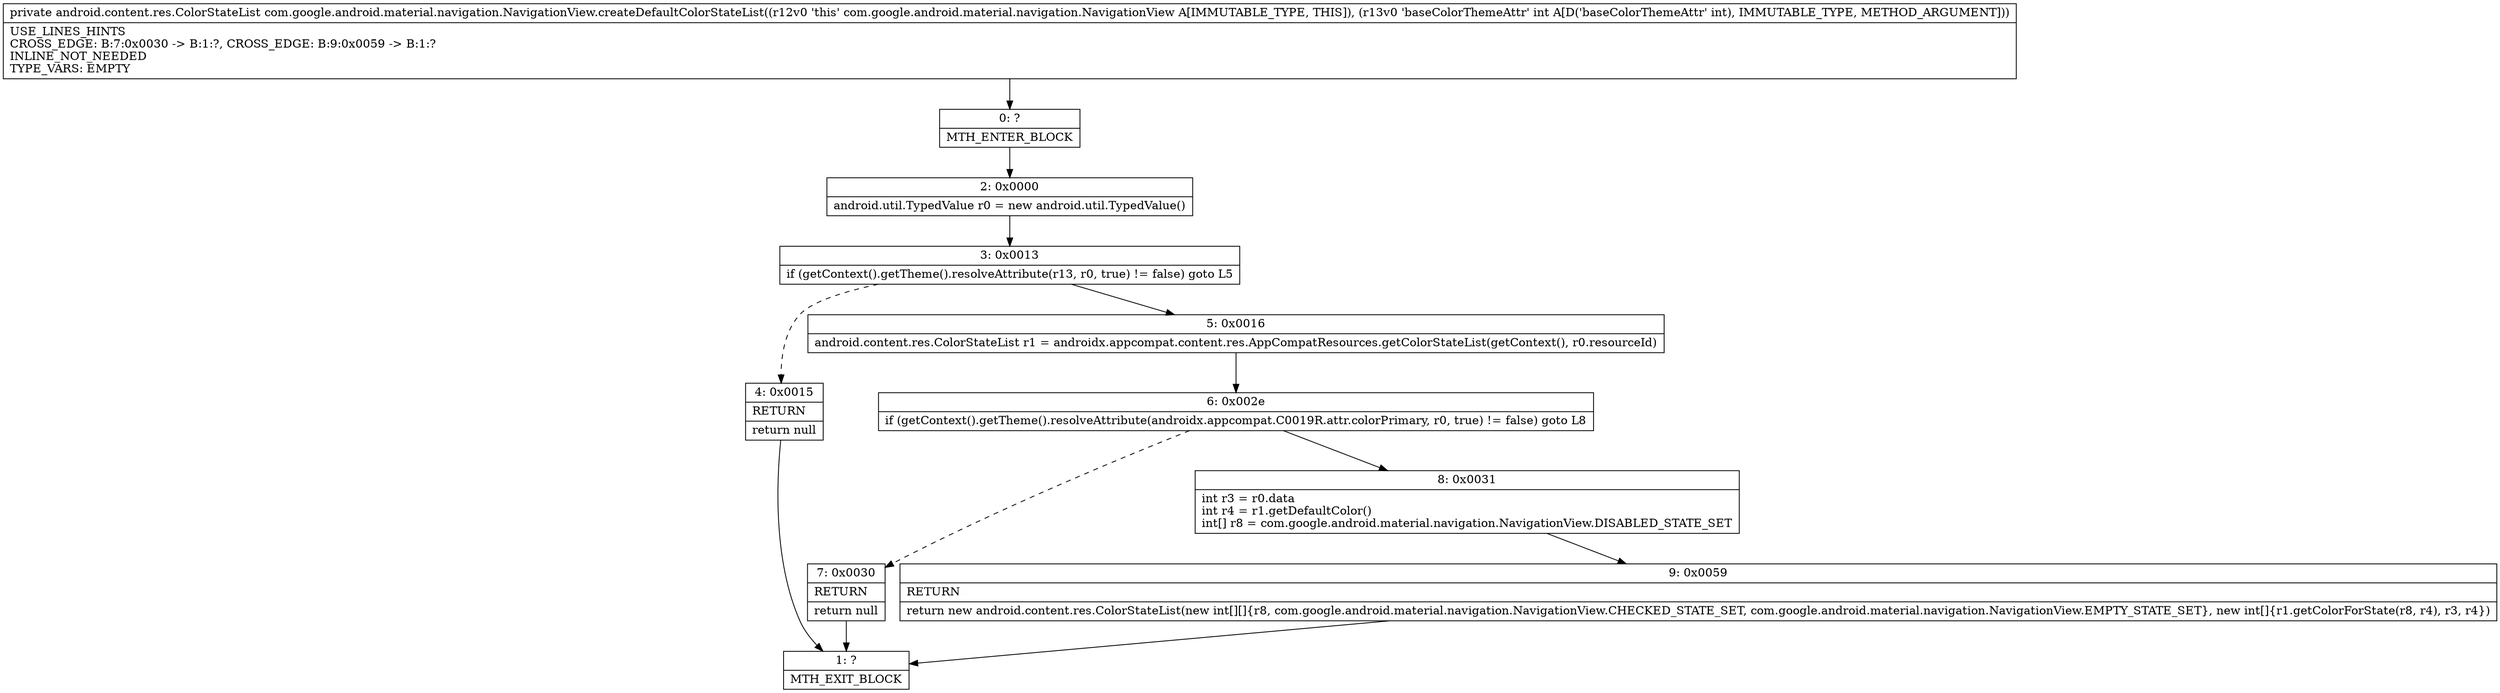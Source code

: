 digraph "CFG forcom.google.android.material.navigation.NavigationView.createDefaultColorStateList(I)Landroid\/content\/res\/ColorStateList;" {
Node_0 [shape=record,label="{0\:\ ?|MTH_ENTER_BLOCK\l}"];
Node_2 [shape=record,label="{2\:\ 0x0000|android.util.TypedValue r0 = new android.util.TypedValue()\l}"];
Node_3 [shape=record,label="{3\:\ 0x0013|if (getContext().getTheme().resolveAttribute(r13, r0, true) != false) goto L5\l}"];
Node_4 [shape=record,label="{4\:\ 0x0015|RETURN\l|return null\l}"];
Node_1 [shape=record,label="{1\:\ ?|MTH_EXIT_BLOCK\l}"];
Node_5 [shape=record,label="{5\:\ 0x0016|android.content.res.ColorStateList r1 = androidx.appcompat.content.res.AppCompatResources.getColorStateList(getContext(), r0.resourceId)\l}"];
Node_6 [shape=record,label="{6\:\ 0x002e|if (getContext().getTheme().resolveAttribute(androidx.appcompat.C0019R.attr.colorPrimary, r0, true) != false) goto L8\l}"];
Node_7 [shape=record,label="{7\:\ 0x0030|RETURN\l|return null\l}"];
Node_8 [shape=record,label="{8\:\ 0x0031|int r3 = r0.data\lint r4 = r1.getDefaultColor()\lint[] r8 = com.google.android.material.navigation.NavigationView.DISABLED_STATE_SET\l}"];
Node_9 [shape=record,label="{9\:\ 0x0059|RETURN\l|return new android.content.res.ColorStateList(new int[][]\{r8, com.google.android.material.navigation.NavigationView.CHECKED_STATE_SET, com.google.android.material.navigation.NavigationView.EMPTY_STATE_SET\}, new int[]\{r1.getColorForState(r8, r4), r3, r4\})\l}"];
MethodNode[shape=record,label="{private android.content.res.ColorStateList com.google.android.material.navigation.NavigationView.createDefaultColorStateList((r12v0 'this' com.google.android.material.navigation.NavigationView A[IMMUTABLE_TYPE, THIS]), (r13v0 'baseColorThemeAttr' int A[D('baseColorThemeAttr' int), IMMUTABLE_TYPE, METHOD_ARGUMENT]))  | USE_LINES_HINTS\lCROSS_EDGE: B:7:0x0030 \-\> B:1:?, CROSS_EDGE: B:9:0x0059 \-\> B:1:?\lINLINE_NOT_NEEDED\lTYPE_VARS: EMPTY\l}"];
MethodNode -> Node_0;Node_0 -> Node_2;
Node_2 -> Node_3;
Node_3 -> Node_4[style=dashed];
Node_3 -> Node_5;
Node_4 -> Node_1;
Node_5 -> Node_6;
Node_6 -> Node_7[style=dashed];
Node_6 -> Node_8;
Node_7 -> Node_1;
Node_8 -> Node_9;
Node_9 -> Node_1;
}

